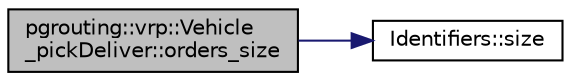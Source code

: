 digraph "pgrouting::vrp::Vehicle_pickDeliver::orders_size"
{
  edge [fontname="Helvetica",fontsize="10",labelfontname="Helvetica",labelfontsize="10"];
  node [fontname="Helvetica",fontsize="10",shape=record];
  rankdir="LR";
  Node1 [label="pgrouting::vrp::Vehicle\l_pickDeliver::orders_size",height=0.2,width=0.4,color="black", fillcolor="grey75", style="filled" fontcolor="black"];
  Node1 -> Node2 [color="midnightblue",fontsize="10",style="solid",fontname="Helvetica"];
  Node2 [label="Identifiers::size",height=0.2,width=0.4,color="black", fillcolor="white", style="filled",URL="$classIdentifiers.html#a17cdab4d4ac56ffbea0c6bf1a19b0f47"];
}
